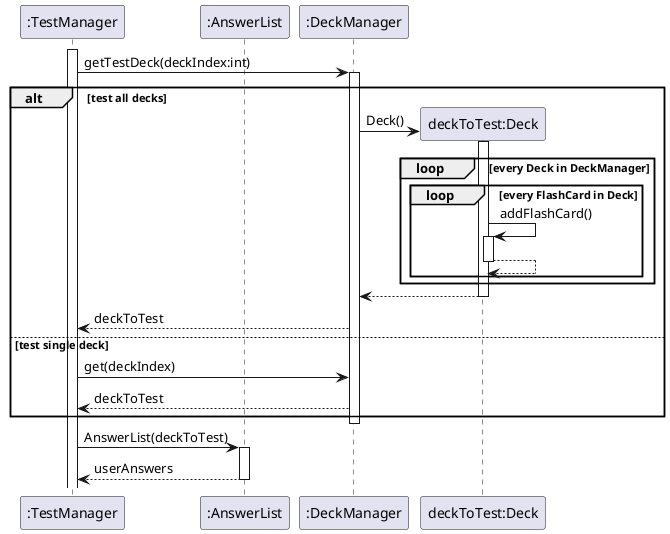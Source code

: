 @startuml
participant ":TestManager" as TestManager
participant ":AnswerList" as AnswerList
participant ":DeckManager" as DeckManager
participant "deckToTest:Deck" as Deck

activate TestManager

TestManager -> DeckManager : getTestDeck(deckIndex:int)
activate DeckManager

alt test all decks
DeckManager -> Deck **: Deck()
activate Deck
loop every Deck in DeckManager
loop every FlashCard in Deck

Deck -> Deck : addFlashCard()
activate Deck
Deck --> Deck
deactivate Deck

end
end
Deck --> DeckManager
deactivate Deck
DeckManager --> TestManager : deckToTest

else test single deck
TestManager -> DeckManager : get(deckIndex)
DeckManager --> TestManager : deckToTest
end
deactivate DeckManager

TestManager -> AnswerList : AnswerList(deckToTest)
activate AnswerList

TestManager <-- AnswerList : userAnswers
deactivate AnswerList

@enduml
